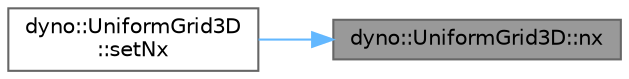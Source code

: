 digraph "dyno::UniformGrid3D::nx"
{
 // LATEX_PDF_SIZE
  bgcolor="transparent";
  edge [fontname=Helvetica,fontsize=10,labelfontname=Helvetica,labelfontsize=10];
  node [fontname=Helvetica,fontsize=10,shape=box,height=0.2,width=0.4];
  rankdir="RL";
  Node1 [id="Node000001",label="dyno::UniformGrid3D::nx",height=0.2,width=0.4,color="gray40", fillcolor="grey60", style="filled", fontcolor="black",tooltip=" "];
  Node1 -> Node2 [id="edge1_Node000001_Node000002",dir="back",color="steelblue1",style="solid",tooltip=" "];
  Node2 [id="Node000002",label="dyno::UniformGrid3D\l::setNx",height=0.2,width=0.4,color="grey40", fillcolor="white", style="filled",URL="$classdyno_1_1_uniform_grid3_d.html#aece51d4b4b199a8a6b262c807ec51cd0",tooltip=" "];
}

